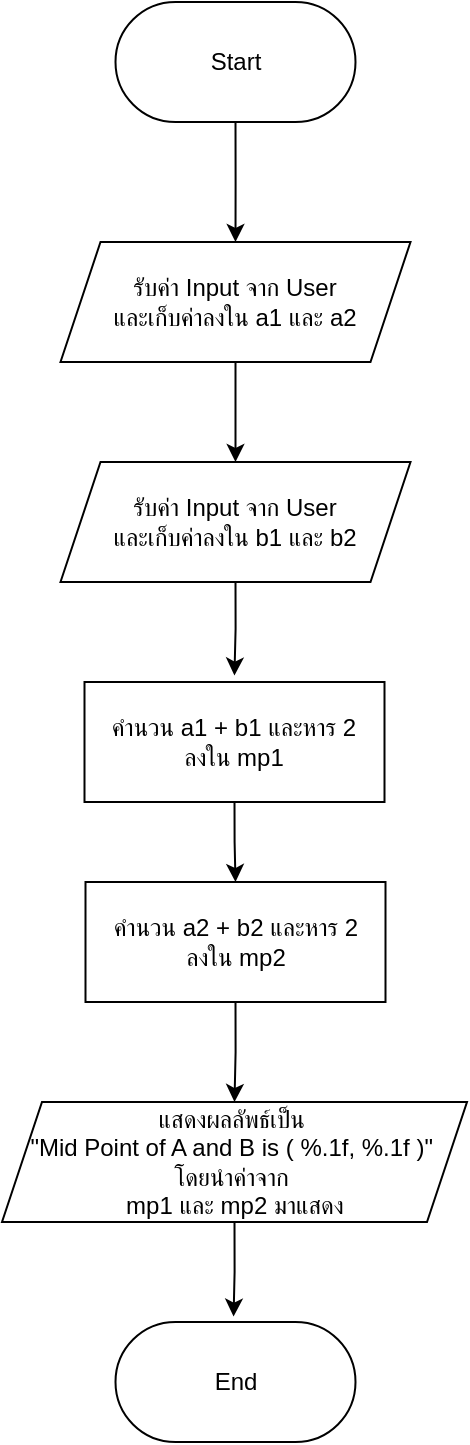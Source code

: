 <mxfile>
    <diagram id="ejfP-KOkL7BOnQM8JlJc" name="Page-1">
        <mxGraphModel dx="1126" dy="779" grid="1" gridSize="10" guides="1" tooltips="1" connect="1" arrows="1" fold="1" page="1" pageScale="1" pageWidth="850" pageHeight="1100" math="0" shadow="0">
            <root>
                <mxCell id="0"/>
                <mxCell id="1" parent="0"/>
                <mxCell id="2" style="edgeStyle=orthogonalEdgeStyle;rounded=0;orthogonalLoop=1;jettySize=auto;html=1;exitX=0.5;exitY=1;exitDx=0;exitDy=0;entryX=0.5;entryY=0;entryDx=0;entryDy=0;" edge="1" parent="1" source="3">
                    <mxGeometry relative="1" as="geometry">
                        <mxPoint x="425.75" y="180" as="targetPoint"/>
                    </mxGeometry>
                </mxCell>
                <mxCell id="3" value="Start" style="rounded=1;whiteSpace=wrap;html=1;arcSize=50;" vertex="1" parent="1">
                    <mxGeometry x="365.75" y="60" width="120" height="60" as="geometry"/>
                </mxCell>
                <mxCell id="4" value="แสดงผลลัพธ์&lt;span style=&quot;background-color: initial;&quot;&gt;เป็น&amp;nbsp;&lt;/span&gt;&lt;div&gt;&quot;&lt;span style=&quot;background-color: initial;&quot;&gt;Mid Point of A and B is ( %.1f, %.1f )&quot;&amp;nbsp;&lt;/span&gt;&lt;/div&gt;&lt;div&gt;&lt;span style=&quot;background-color: initial;&quot;&gt;โดยนำค่าจาก&amp;nbsp;&lt;/span&gt;&lt;/div&gt;&lt;div&gt;mp1 และ mp2 มาแสดง&lt;/div&gt;" style="shape=parallelogram;perimeter=parallelogramPerimeter;whiteSpace=wrap;html=1;fixedSize=1;" vertex="1" parent="1">
                    <mxGeometry x="309" y="610" width="232.5" height="60" as="geometry"/>
                </mxCell>
                <mxCell id="5" style="edgeStyle=orthogonalEdgeStyle;rounded=0;orthogonalLoop=1;jettySize=auto;html=1;exitX=0.5;exitY=1;exitDx=0;exitDy=0;" edge="1" parent="1" source="6" target="7">
                    <mxGeometry relative="1" as="geometry"/>
                </mxCell>
                <mxCell id="6" value="รับค่า Input จาก User&lt;div&gt;และเก็บค่าลงใน a1 และ a2&lt;/div&gt;" style="shape=parallelogram;perimeter=parallelogramPerimeter;whiteSpace=wrap;html=1;fixedSize=1;" vertex="1" parent="1">
                    <mxGeometry x="338.25" y="180" width="175" height="60" as="geometry"/>
                </mxCell>
                <mxCell id="7" value="รับค่า Input จาก User&lt;div&gt;และเก็บค่าลงใน b1 และ b2&lt;/div&gt;" style="shape=parallelogram;perimeter=parallelogramPerimeter;whiteSpace=wrap;html=1;fixedSize=1;" vertex="1" parent="1">
                    <mxGeometry x="338.25" y="290" width="175" height="60" as="geometry"/>
                </mxCell>
                <mxCell id="8" style="edgeStyle=orthogonalEdgeStyle;rounded=0;orthogonalLoop=1;jettySize=auto;html=1;exitX=0.5;exitY=1;exitDx=0;exitDy=0;entryX=0.497;entryY=-0.054;entryDx=0;entryDy=0;entryPerimeter=0;" edge="1" parent="1" source="7">
                    <mxGeometry relative="1" as="geometry">
                        <mxPoint x="425.225" y="396.76" as="targetPoint"/>
                    </mxGeometry>
                </mxCell>
                <mxCell id="9" style="edgeStyle=orthogonalEdgeStyle;rounded=0;orthogonalLoop=1;jettySize=auto;html=1;exitX=0.5;exitY=1;exitDx=0;exitDy=0;entryX=0.5;entryY=0;entryDx=0;entryDy=0;" edge="1" parent="1" source="10" target="12">
                    <mxGeometry relative="1" as="geometry"/>
                </mxCell>
                <mxCell id="10" value="คำนวน a1 + b1 และหาร 2&lt;div&gt;ลงใน mp1&lt;/div&gt;" style="rounded=0;whiteSpace=wrap;html=1;" vertex="1" parent="1">
                    <mxGeometry x="350.25" y="400" width="150" height="60" as="geometry"/>
                </mxCell>
                <mxCell id="11" style="edgeStyle=orthogonalEdgeStyle;rounded=0;orthogonalLoop=1;jettySize=auto;html=1;exitX=0.5;exitY=1;exitDx=0;exitDy=0;entryX=0.5;entryY=0;entryDx=0;entryDy=0;" edge="1" parent="1" source="12" target="4">
                    <mxGeometry relative="1" as="geometry"/>
                </mxCell>
                <mxCell id="12" value="คำนวน a2 + b2 และหาร 2&lt;div&gt;ลงใน mp2&lt;/div&gt;" style="rounded=0;whiteSpace=wrap;html=1;" vertex="1" parent="1">
                    <mxGeometry x="350.75" y="500" width="150" height="60" as="geometry"/>
                </mxCell>
                <mxCell id="13" value="End" style="rounded=1;whiteSpace=wrap;html=1;arcSize=50;" vertex="1" parent="1">
                    <mxGeometry x="365.75" y="720" width="120" height="60" as="geometry"/>
                </mxCell>
                <mxCell id="14" style="edgeStyle=orthogonalEdgeStyle;rounded=0;orthogonalLoop=1;jettySize=auto;html=1;exitX=0.5;exitY=1;exitDx=0;exitDy=0;entryX=0.492;entryY=-0.045;entryDx=0;entryDy=0;entryPerimeter=0;" edge="1" parent="1" source="4" target="13">
                    <mxGeometry relative="1" as="geometry"/>
                </mxCell>
            </root>
        </mxGraphModel>
    </diagram>
</mxfile>